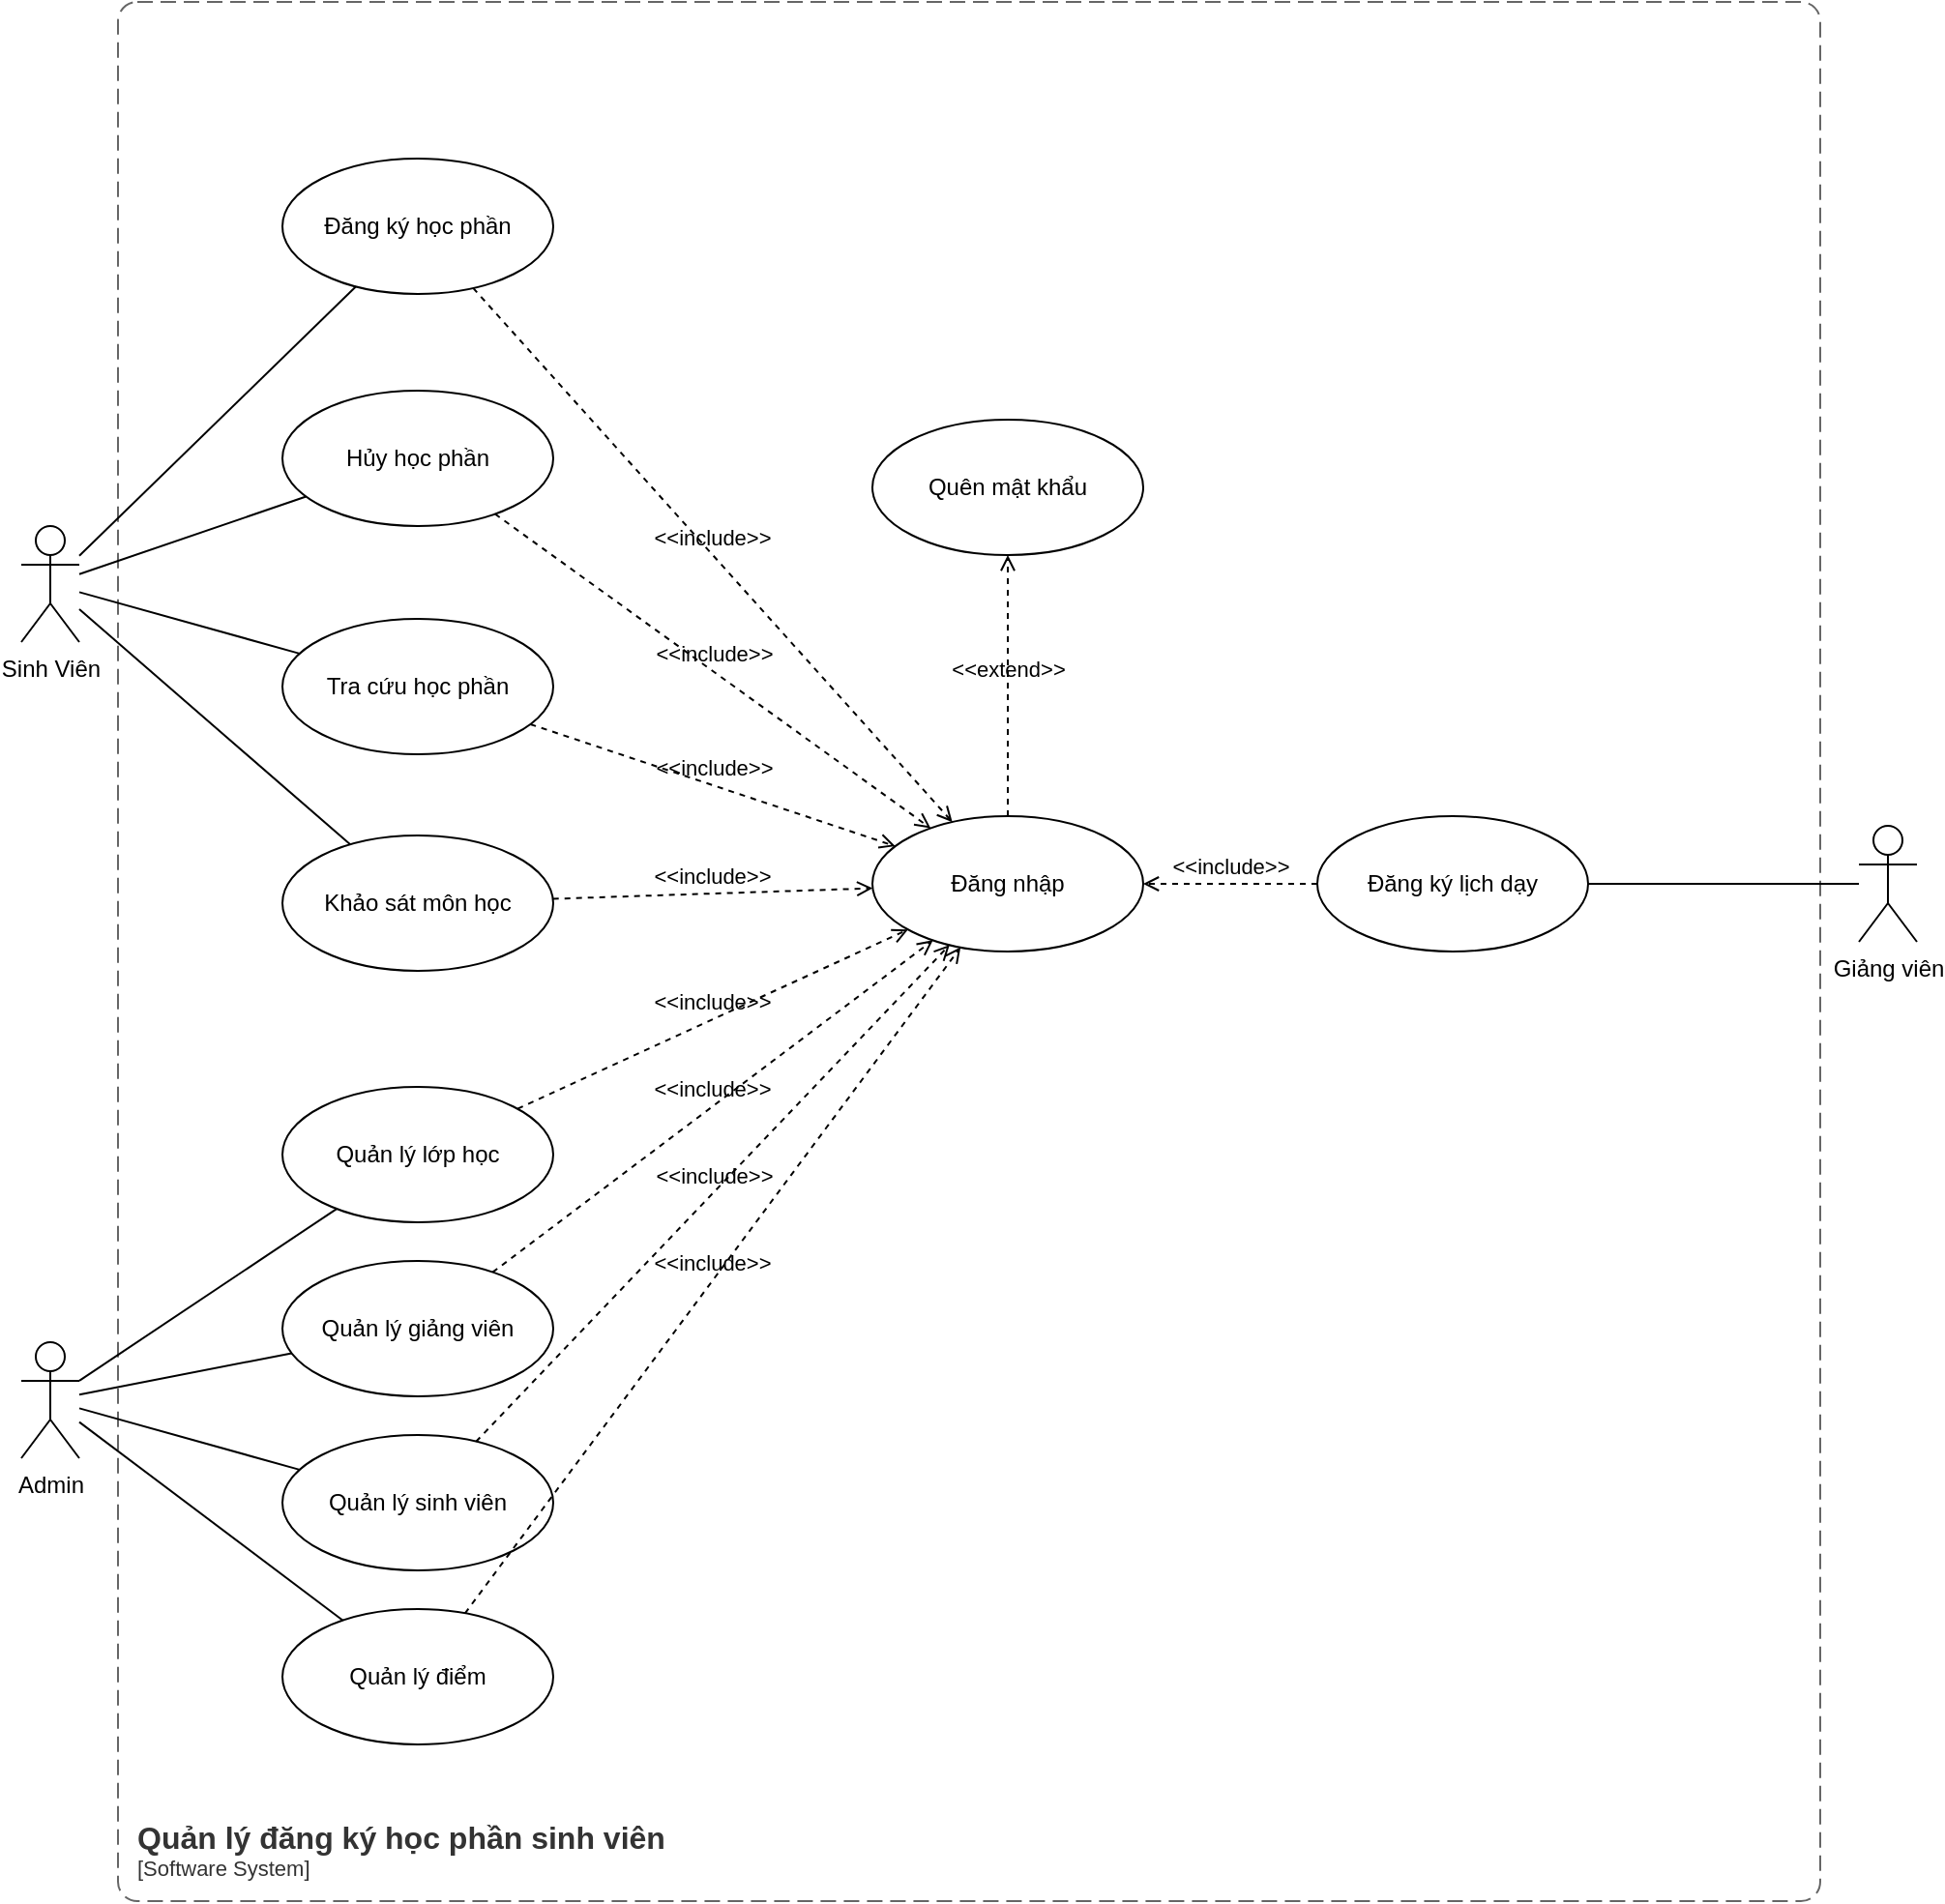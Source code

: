 <mxfile version="22.1.2" type="device">
  <diagram name="Page-1" id="sboTChfXQUpLmmdIoU6G">
    <mxGraphModel dx="2857" dy="1011" grid="1" gridSize="10" guides="1" tooltips="1" connect="1" arrows="1" fold="1" page="1" pageScale="1" pageWidth="850" pageHeight="1100" math="0" shadow="0">
      <root>
        <mxCell id="0" />
        <mxCell id="1" parent="0" />
        <object c4Name="Quản lý đăng ký học phần sinh viên" c4Type="SystemScopeBoundary" c4Application="Software System" label="&lt;font style=&quot;font-size: 16px&quot;&gt;&lt;b&gt;&lt;div style=&quot;text-align: left&quot;&gt;%c4Name%&lt;/div&gt;&lt;/b&gt;&lt;/font&gt;&lt;div style=&quot;text-align: left&quot;&gt;[%c4Application%]&lt;/div&gt;" placeholders="1" id="aA3SCGuVG5AD0XTepaQZ-31">
          <mxCell style="rounded=1;fontSize=11;whiteSpace=wrap;html=1;dashed=1;arcSize=20;fillColor=none;strokeColor=#666666;fontColor=#333333;labelBackgroundColor=none;align=left;verticalAlign=bottom;labelBorderColor=none;spacingTop=0;spacing=10;dashPattern=8 4;metaEdit=1;rotatable=0;perimeter=rectanglePerimeter;noLabel=0;labelPadding=0;allowArrows=0;connectable=0;expand=0;recursiveResize=0;editable=1;pointerEvents=0;absoluteArcSize=1;points=[[0.25,0,0],[0.5,0,0],[0.75,0,0],[1,0.25,0],[1,0.5,0],[1,0.75,0],[0.75,1,0],[0.5,1,0],[0.25,1,0],[0,0.75,0],[0,0.5,0],[0,0.25,0]];" parent="1" vertex="1">
            <mxGeometry x="-15" y="59" width="880" height="982" as="geometry" />
          </mxCell>
        </object>
        <mxCell id="aA3SCGuVG5AD0XTepaQZ-2" value="Sinh Viên" style="shape=umlActor;verticalLabelPosition=bottom;verticalAlign=top;html=1;" parent="1" vertex="1">
          <mxGeometry x="-65" y="330" width="30" height="60" as="geometry" />
        </mxCell>
        <mxCell id="aA3SCGuVG5AD0XTepaQZ-3" value="Đăng ký học phần" style="ellipse;whiteSpace=wrap;html=1;" parent="1" vertex="1">
          <mxGeometry x="70" y="140" width="140" height="70" as="geometry" />
        </mxCell>
        <mxCell id="aA3SCGuVG5AD0XTepaQZ-4" value="" style="endArrow=none;html=1;rounded=0;" parent="1" source="aA3SCGuVG5AD0XTepaQZ-2" target="aA3SCGuVG5AD0XTepaQZ-3" edge="1">
          <mxGeometry width="50" height="50" relative="1" as="geometry">
            <mxPoint x="305" y="502" as="sourcePoint" />
            <mxPoint x="355" y="452" as="targetPoint" />
          </mxGeometry>
        </mxCell>
        <mxCell id="aA3SCGuVG5AD0XTepaQZ-5" value="Đăng nhập" style="ellipse;whiteSpace=wrap;html=1;" parent="1" vertex="1">
          <mxGeometry x="375" y="480" width="140" height="70" as="geometry" />
        </mxCell>
        <mxCell id="aA3SCGuVG5AD0XTepaQZ-6" value="Admin" style="shape=umlActor;verticalLabelPosition=bottom;verticalAlign=top;html=1;" parent="1" vertex="1">
          <mxGeometry x="-65" y="752" width="30" height="60" as="geometry" />
        </mxCell>
        <mxCell id="aA3SCGuVG5AD0XTepaQZ-7" value="&amp;lt;&amp;lt;include&amp;gt;&amp;gt;" style="html=1;verticalAlign=bottom;labelBackgroundColor=none;endArrow=open;endFill=0;dashed=1;rounded=0;" parent="1" source="aA3SCGuVG5AD0XTepaQZ-3" target="aA3SCGuVG5AD0XTepaQZ-5" edge="1">
          <mxGeometry width="160" relative="1" as="geometry">
            <mxPoint x="275" y="532" as="sourcePoint" />
            <mxPoint x="435" y="532" as="targetPoint" />
          </mxGeometry>
        </mxCell>
        <mxCell id="aA3SCGuVG5AD0XTepaQZ-8" value="Quản lý lớp học" style="ellipse;whiteSpace=wrap;html=1;" parent="1" vertex="1">
          <mxGeometry x="70" y="620" width="140" height="70" as="geometry" />
        </mxCell>
        <mxCell id="aA3SCGuVG5AD0XTepaQZ-9" value="" style="endArrow=none;html=1;rounded=0;" parent="1" source="aA3SCGuVG5AD0XTepaQZ-6" target="aA3SCGuVG5AD0XTepaQZ-8" edge="1">
          <mxGeometry width="50" height="50" relative="1" as="geometry">
            <mxPoint x="-25" y="737" as="sourcePoint" />
            <mxPoint x="166" y="676" as="targetPoint" />
          </mxGeometry>
        </mxCell>
        <mxCell id="aA3SCGuVG5AD0XTepaQZ-10" value="&amp;lt;&amp;lt;include&amp;gt;&amp;gt;" style="html=1;verticalAlign=bottom;labelBackgroundColor=none;endArrow=open;endFill=0;dashed=1;rounded=0;" parent="1" source="aA3SCGuVG5AD0XTepaQZ-8" target="aA3SCGuVG5AD0XTepaQZ-5" edge="1">
          <mxGeometry width="160" relative="1" as="geometry">
            <mxPoint x="291" y="669" as="sourcePoint" />
            <mxPoint x="422.73" y="744.102" as="targetPoint" />
          </mxGeometry>
        </mxCell>
        <mxCell id="aA3SCGuVG5AD0XTepaQZ-14" value="Quản lý sinh viên" style="ellipse;whiteSpace=wrap;html=1;" parent="1" vertex="1">
          <mxGeometry x="70" y="800" width="140" height="70" as="geometry" />
        </mxCell>
        <mxCell id="aA3SCGuVG5AD0XTepaQZ-15" value="" style="endArrow=none;html=1;rounded=0;" parent="1" source="aA3SCGuVG5AD0XTepaQZ-6" target="aA3SCGuVG5AD0XTepaQZ-14" edge="1">
          <mxGeometry width="50" height="50" relative="1" as="geometry">
            <mxPoint x="-25" y="742" as="sourcePoint" />
            <mxPoint x="155" y="738" as="targetPoint" />
          </mxGeometry>
        </mxCell>
        <mxCell id="aA3SCGuVG5AD0XTepaQZ-16" value="&amp;lt;&amp;lt;include&amp;gt;&amp;gt;" style="html=1;verticalAlign=bottom;labelBackgroundColor=none;endArrow=open;endFill=0;dashed=1;rounded=0;" parent="1" source="aA3SCGuVG5AD0XTepaQZ-14" target="aA3SCGuVG5AD0XTepaQZ-5" edge="1">
          <mxGeometry width="160" relative="1" as="geometry">
            <mxPoint x="295" y="737" as="sourcePoint" />
            <mxPoint x="407.115" y="752.319" as="targetPoint" />
          </mxGeometry>
        </mxCell>
        <mxCell id="aA3SCGuVG5AD0XTepaQZ-17" value="Quản lý điểm" style="ellipse;whiteSpace=wrap;html=1;" parent="1" vertex="1">
          <mxGeometry x="70" y="890" width="140" height="70" as="geometry" />
        </mxCell>
        <mxCell id="aA3SCGuVG5AD0XTepaQZ-18" value="" style="endArrow=none;html=1;rounded=0;" parent="1" source="aA3SCGuVG5AD0XTepaQZ-6" target="aA3SCGuVG5AD0XTepaQZ-17" edge="1">
          <mxGeometry width="50" height="50" relative="1" as="geometry">
            <mxPoint x="-25" y="780" as="sourcePoint" />
            <mxPoint x="157" y="756" as="targetPoint" />
          </mxGeometry>
        </mxCell>
        <mxCell id="aA3SCGuVG5AD0XTepaQZ-19" value="&amp;lt;&amp;lt;include&amp;gt;&amp;gt;" style="html=1;verticalAlign=bottom;labelBackgroundColor=none;endArrow=open;endFill=0;dashed=1;rounded=0;" parent="1" source="aA3SCGuVG5AD0XTepaQZ-17" target="aA3SCGuVG5AD0XTepaQZ-5" edge="1">
          <mxGeometry width="160" relative="1" as="geometry">
            <mxPoint x="293" y="755" as="sourcePoint" />
            <mxPoint x="395" y="772" as="targetPoint" />
          </mxGeometry>
        </mxCell>
        <mxCell id="aA3SCGuVG5AD0XTepaQZ-23" value="Tra cứu học phần" style="ellipse;whiteSpace=wrap;html=1;" parent="1" vertex="1">
          <mxGeometry x="70" y="378" width="140" height="70" as="geometry" />
        </mxCell>
        <mxCell id="aA3SCGuVG5AD0XTepaQZ-24" value="" style="endArrow=none;html=1;rounded=0;" parent="1" source="aA3SCGuVG5AD0XTepaQZ-2" target="aA3SCGuVG5AD0XTepaQZ-23" edge="1">
          <mxGeometry width="50" height="50" relative="1" as="geometry">
            <mxPoint x="-25" y="406" as="sourcePoint" />
            <mxPoint x="82" y="360" as="targetPoint" />
          </mxGeometry>
        </mxCell>
        <mxCell id="aA3SCGuVG5AD0XTepaQZ-25" value="&amp;lt;&amp;lt;include&amp;gt;&amp;gt;" style="html=1;verticalAlign=bottom;labelBackgroundColor=none;endArrow=open;endFill=0;dashed=1;rounded=0;" parent="1" source="aA3SCGuVG5AD0XTepaQZ-23" target="aA3SCGuVG5AD0XTepaQZ-5" edge="1">
          <mxGeometry width="160" relative="1" as="geometry">
            <mxPoint x="191" y="358" as="sourcePoint" />
            <mxPoint x="274" y="391" as="targetPoint" />
          </mxGeometry>
        </mxCell>
        <mxCell id="aA3SCGuVG5AD0XTepaQZ-26" value="Hủy học phần" style="ellipse;whiteSpace=wrap;html=1;" parent="1" vertex="1">
          <mxGeometry x="70" y="260" width="140" height="70" as="geometry" />
        </mxCell>
        <mxCell id="aA3SCGuVG5AD0XTepaQZ-27" value="" style="endArrow=none;html=1;rounded=0;" parent="1" source="aA3SCGuVG5AD0XTepaQZ-2" target="aA3SCGuVG5AD0XTepaQZ-26" edge="1">
          <mxGeometry width="50" height="50" relative="1" as="geometry">
            <mxPoint x="-25" y="402" as="sourcePoint" />
            <mxPoint x="93" y="325" as="targetPoint" />
          </mxGeometry>
        </mxCell>
        <mxCell id="aA3SCGuVG5AD0XTepaQZ-28" value="&amp;lt;&amp;lt;include&amp;gt;&amp;gt;" style="html=1;verticalAlign=bottom;labelBackgroundColor=none;endArrow=open;endFill=0;dashed=1;rounded=0;" parent="1" source="aA3SCGuVG5AD0XTepaQZ-26" target="aA3SCGuVG5AD0XTepaQZ-5" edge="1">
          <mxGeometry width="160" relative="1" as="geometry">
            <mxPoint x="180" y="324" as="sourcePoint" />
            <mxPoint x="285" y="385" as="targetPoint" />
          </mxGeometry>
        </mxCell>
        <mxCell id="aA3SCGuVG5AD0XTepaQZ-29" value="&amp;lt;&amp;lt;extend&amp;gt;&amp;gt;" style="html=1;verticalAlign=bottom;labelBackgroundColor=none;endArrow=open;endFill=0;dashed=1;rounded=0;" parent="1" source="aA3SCGuVG5AD0XTepaQZ-5" target="aA3SCGuVG5AD0XTepaQZ-30" edge="1">
          <mxGeometry width="160" relative="1" as="geometry">
            <mxPoint x="417.5" y="589" as="sourcePoint" />
            <mxPoint x="977.5" y="649" as="targetPoint" />
          </mxGeometry>
        </mxCell>
        <mxCell id="aA3SCGuVG5AD0XTepaQZ-30" value="Quên mật khẩu" style="ellipse;whiteSpace=wrap;html=1;" parent="1" vertex="1">
          <mxGeometry x="375" y="275" width="140" height="70" as="geometry" />
        </mxCell>
        <mxCell id="aA3SCGuVG5AD0XTepaQZ-33" value="Giảng viên" style="shape=umlActor;verticalLabelPosition=bottom;verticalAlign=top;html=1;" parent="1" vertex="1">
          <mxGeometry x="885" y="485" width="30" height="60" as="geometry" />
        </mxCell>
        <mxCell id="aA3SCGuVG5AD0XTepaQZ-38" value="Đăng ký lịch dạy" style="ellipse;whiteSpace=wrap;html=1;" parent="1" vertex="1">
          <mxGeometry x="605" y="480" width="140" height="70" as="geometry" />
        </mxCell>
        <mxCell id="aA3SCGuVG5AD0XTepaQZ-39" value="" style="endArrow=none;html=1;rounded=0;" parent="1" source="aA3SCGuVG5AD0XTepaQZ-33" target="aA3SCGuVG5AD0XTepaQZ-38" edge="1">
          <mxGeometry width="50" height="50" relative="1" as="geometry">
            <mxPoint x="895" y="597" as="sourcePoint" />
            <mxPoint x="721" y="454" as="targetPoint" />
          </mxGeometry>
        </mxCell>
        <mxCell id="aA3SCGuVG5AD0XTepaQZ-40" value="&amp;lt;&amp;lt;include&amp;gt;&amp;gt;" style="html=1;verticalAlign=bottom;labelBackgroundColor=none;endArrow=open;endFill=0;dashed=1;rounded=0;" parent="1" source="aA3SCGuVG5AD0XTepaQZ-38" target="aA3SCGuVG5AD0XTepaQZ-5" edge="1">
          <mxGeometry width="160" relative="1" as="geometry">
            <mxPoint x="648" y="454" as="sourcePoint" />
            <mxPoint x="492" y="579" as="targetPoint" />
          </mxGeometry>
        </mxCell>
        <mxCell id="aA3SCGuVG5AD0XTepaQZ-41" value="Khảo sát môn học" style="ellipse;whiteSpace=wrap;html=1;" parent="1" vertex="1">
          <mxGeometry x="70" y="490" width="140" height="70" as="geometry" />
        </mxCell>
        <mxCell id="aA3SCGuVG5AD0XTepaQZ-42" value="" style="endArrow=none;html=1;rounded=0;" parent="1" source="aA3SCGuVG5AD0XTepaQZ-2" target="aA3SCGuVG5AD0XTepaQZ-41" edge="1">
          <mxGeometry width="50" height="50" relative="1" as="geometry">
            <mxPoint x="-25" y="412" as="sourcePoint" />
            <mxPoint x="80" y="412" as="targetPoint" />
          </mxGeometry>
        </mxCell>
        <mxCell id="aA3SCGuVG5AD0XTepaQZ-43" value="&amp;lt;&amp;lt;include&amp;gt;&amp;gt;" style="html=1;verticalAlign=bottom;labelBackgroundColor=none;endArrow=open;endFill=0;dashed=1;rounded=0;" parent="1" source="aA3SCGuVG5AD0XTepaQZ-41" target="aA3SCGuVG5AD0XTepaQZ-5" edge="1">
          <mxGeometry width="160" relative="1" as="geometry">
            <mxPoint x="193" y="440" as="sourcePoint" />
            <mxPoint x="412" y="581" as="targetPoint" />
          </mxGeometry>
        </mxCell>
        <mxCell id="0hWJdqELzu0hoZW5CI5M-1" value="Quản lý giảng viên" style="ellipse;whiteSpace=wrap;html=1;" vertex="1" parent="1">
          <mxGeometry x="70" y="710" width="140" height="70" as="geometry" />
        </mxCell>
        <mxCell id="0hWJdqELzu0hoZW5CI5M-2" value="" style="endArrow=none;html=1;rounded=0;" edge="1" parent="1" source="aA3SCGuVG5AD0XTepaQZ-6" target="0hWJdqELzu0hoZW5CI5M-1">
          <mxGeometry width="50" height="50" relative="1" as="geometry">
            <mxPoint x="-25" y="786" as="sourcePoint" />
            <mxPoint x="89" y="818" as="targetPoint" />
          </mxGeometry>
        </mxCell>
        <mxCell id="0hWJdqELzu0hoZW5CI5M-3" value="&amp;lt;&amp;lt;include&amp;gt;&amp;gt;" style="html=1;verticalAlign=bottom;labelBackgroundColor=none;endArrow=open;endFill=0;dashed=1;rounded=0;" edge="1" parent="1" source="0hWJdqELzu0hoZW5CI5M-1" target="aA3SCGuVG5AD0XTepaQZ-5">
          <mxGeometry width="160" relative="1" as="geometry">
            <mxPoint x="189" y="806" as="sourcePoint" />
            <mxPoint x="416" y="638" as="targetPoint" />
          </mxGeometry>
        </mxCell>
      </root>
    </mxGraphModel>
  </diagram>
</mxfile>
